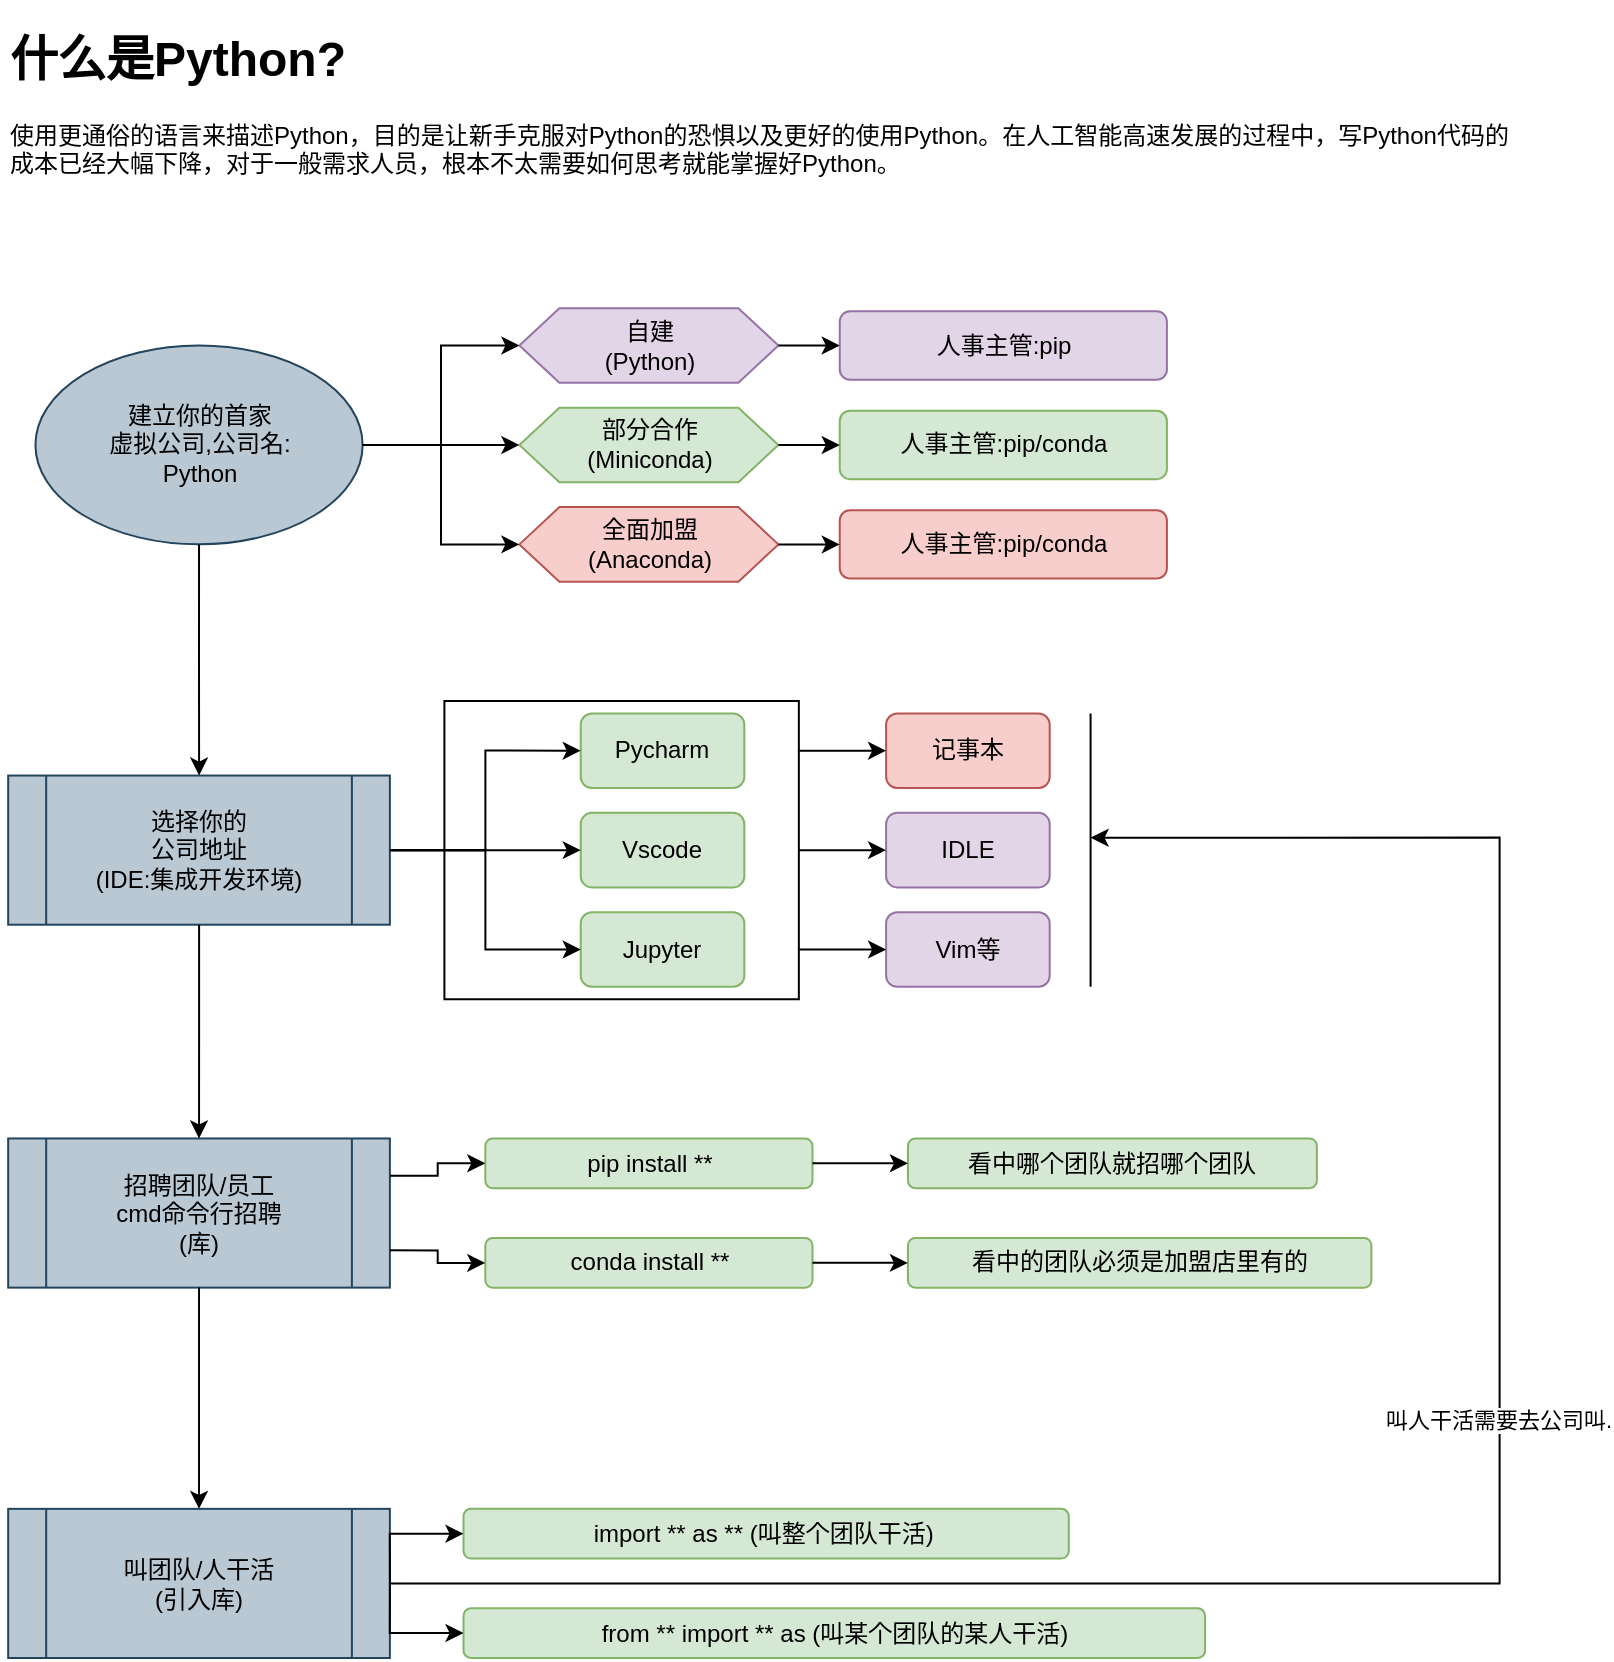<mxfile>
    <diagram name="第 1 页" id="KhK8U98V4O5BnFQiEZXm">
        <mxGraphModel dx="1222" dy="2076" grid="1" gridSize="10" guides="1" tooltips="1" connect="1" arrows="1" fold="1" page="1" pageScale="1" pageWidth="827" pageHeight="1169" math="0" shadow="0">
            <root>
                <mxCell id="0"/>
                <mxCell id="1" parent="0"/>
                <mxCell id="7S1LOY-sz-DTIjf3dPWN-99" value="" style="group" parent="1" vertex="1" connectable="0">
                    <mxGeometry y="1.25" width="760" height="818.75" as="geometry"/>
                </mxCell>
                <mxCell id="7S1LOY-sz-DTIjf3dPWN-1" value="&lt;h1&gt;什么是Python?&lt;/h1&gt;&lt;p&gt;使用更通俗的语言来描述Python，目的是让新手克服对Python的恐惧以及更好的使用Python。在人工智能高速发展的过程中，写Python代码的成本已经大幅下降，对于一般需求人员，根本不太需要如何思考就能掌握好Python。&lt;/p&gt;" style="text;html=1;strokeColor=none;fillColor=none;spacing=5;spacingTop=-20;whiteSpace=wrap;overflow=hidden;rounded=0;" parent="7S1LOY-sz-DTIjf3dPWN-99" vertex="1">
                    <mxGeometry width="760" height="186.433" as="geometry"/>
                </mxCell>
                <mxCell id="7S1LOY-sz-DTIjf3dPWN-2" value="建立你的首家&lt;br&gt;虚拟公司,公司名:&lt;br&gt;Python" style="ellipse;whiteSpace=wrap;html=1;fillColor=#bac8d3;strokeColor=#23445d;" parent="7S1LOY-sz-DTIjf3dPWN-99" vertex="1">
                    <mxGeometry x="17.722" y="162.507" width="163.587" height="99.431" as="geometry"/>
                </mxCell>
                <mxCell id="7S1LOY-sz-DTIjf3dPWN-5" value="选择你的&lt;br&gt;公司地址&lt;br&gt;(IDE:集成开发环境)" style="shape=process;whiteSpace=wrap;html=1;backgroundOutline=1;fillColor=#bac8d3;strokeColor=#23445d;" parent="7S1LOY-sz-DTIjf3dPWN-99" vertex="1">
                    <mxGeometry x="4.09" y="377.526" width="190.852" height="74.573" as="geometry"/>
                </mxCell>
                <mxCell id="7S1LOY-sz-DTIjf3dPWN-6" value="" style="edgeStyle=orthogonalEdgeStyle;rounded=0;orthogonalLoop=1;jettySize=auto;html=1;" parent="7S1LOY-sz-DTIjf3dPWN-99" source="7S1LOY-sz-DTIjf3dPWN-2" target="7S1LOY-sz-DTIjf3dPWN-5" edge="1">
                    <mxGeometry relative="1" as="geometry"/>
                </mxCell>
                <mxCell id="7S1LOY-sz-DTIjf3dPWN-7" value="Pycharm" style="rounded=1;whiteSpace=wrap;html=1;fillColor=#d5e8d4;strokeColor=#82b366;" parent="7S1LOY-sz-DTIjf3dPWN-99" vertex="1">
                    <mxGeometry x="290.368" y="346.454" width="81.794" height="37.287" as="geometry"/>
                </mxCell>
                <mxCell id="7S1LOY-sz-DTIjf3dPWN-17" style="edgeStyle=orthogonalEdgeStyle;rounded=0;orthogonalLoop=1;jettySize=auto;html=1;exitX=1;exitY=0.5;exitDx=0;exitDy=0;entryX=0;entryY=0.5;entryDx=0;entryDy=0;" parent="7S1LOY-sz-DTIjf3dPWN-99" source="7S1LOY-sz-DTIjf3dPWN-5" target="7S1LOY-sz-DTIjf3dPWN-7" edge="1">
                    <mxGeometry relative="1" as="geometry"/>
                </mxCell>
                <mxCell id="7S1LOY-sz-DTIjf3dPWN-9" value="Vscode" style="rounded=1;whiteSpace=wrap;html=1;fillColor=#d5e8d4;strokeColor=#82b366;" parent="7S1LOY-sz-DTIjf3dPWN-99" vertex="1">
                    <mxGeometry x="290.368" y="396.169" width="81.794" height="37.287" as="geometry"/>
                </mxCell>
                <mxCell id="7S1LOY-sz-DTIjf3dPWN-18" style="edgeStyle=orthogonalEdgeStyle;rounded=0;orthogonalLoop=1;jettySize=auto;html=1;exitX=1;exitY=0.5;exitDx=0;exitDy=0;entryX=0;entryY=0.5;entryDx=0;entryDy=0;" parent="7S1LOY-sz-DTIjf3dPWN-99" source="7S1LOY-sz-DTIjf3dPWN-5" target="7S1LOY-sz-DTIjf3dPWN-9" edge="1">
                    <mxGeometry relative="1" as="geometry"/>
                </mxCell>
                <mxCell id="7S1LOY-sz-DTIjf3dPWN-12" value="Jupyter" style="rounded=1;whiteSpace=wrap;html=1;fillColor=#d5e8d4;strokeColor=#82b366;" parent="7S1LOY-sz-DTIjf3dPWN-99" vertex="1">
                    <mxGeometry x="290.368" y="445.885" width="81.794" height="37.287" as="geometry"/>
                </mxCell>
                <mxCell id="7S1LOY-sz-DTIjf3dPWN-19" style="edgeStyle=orthogonalEdgeStyle;rounded=0;orthogonalLoop=1;jettySize=auto;html=1;exitX=1;exitY=0.5;exitDx=0;exitDy=0;" parent="7S1LOY-sz-DTIjf3dPWN-99" source="7S1LOY-sz-DTIjf3dPWN-5" target="7S1LOY-sz-DTIjf3dPWN-12" edge="1">
                    <mxGeometry relative="1" as="geometry"/>
                </mxCell>
                <mxCell id="7S1LOY-sz-DTIjf3dPWN-14" value="记事本" style="rounded=1;whiteSpace=wrap;html=1;fillColor=#f8cecc;strokeColor=#b85450;" parent="7S1LOY-sz-DTIjf3dPWN-99" vertex="1">
                    <mxGeometry x="443.049" y="346.454" width="81.794" height="37.287" as="geometry"/>
                </mxCell>
                <mxCell id="7S1LOY-sz-DTIjf3dPWN-15" value="IDLE" style="rounded=1;whiteSpace=wrap;html=1;fillColor=#e1d5e7;strokeColor=#9673a6;" parent="7S1LOY-sz-DTIjf3dPWN-99" vertex="1">
                    <mxGeometry x="443.049" y="396.169" width="81.794" height="37.287" as="geometry"/>
                </mxCell>
                <mxCell id="7S1LOY-sz-DTIjf3dPWN-16" value="Vim等" style="rounded=1;whiteSpace=wrap;html=1;fillColor=#e1d5e7;strokeColor=#9673a6;" parent="7S1LOY-sz-DTIjf3dPWN-99" vertex="1">
                    <mxGeometry x="443.049" y="445.885" width="81.794" height="37.287" as="geometry"/>
                </mxCell>
                <mxCell id="7S1LOY-sz-DTIjf3dPWN-32" value="自建&lt;br&gt;(Python)" style="shape=hexagon;perimeter=hexagonPerimeter2;whiteSpace=wrap;html=1;fixedSize=1;fillColor=#e1d5e7;strokeColor=#9673a6;" parent="7S1LOY-sz-DTIjf3dPWN-99" vertex="1">
                    <mxGeometry x="259.695" y="143.864" width="129.507" height="37.287" as="geometry"/>
                </mxCell>
                <mxCell id="7S1LOY-sz-DTIjf3dPWN-82" style="edgeStyle=orthogonalEdgeStyle;rounded=0;orthogonalLoop=1;jettySize=auto;html=1;exitX=1;exitY=0.5;exitDx=0;exitDy=0;entryX=0;entryY=0.5;entryDx=0;entryDy=0;" parent="7S1LOY-sz-DTIjf3dPWN-99" source="7S1LOY-sz-DTIjf3dPWN-2" target="7S1LOY-sz-DTIjf3dPWN-32" edge="1">
                    <mxGeometry relative="1" as="geometry"/>
                </mxCell>
                <mxCell id="7S1LOY-sz-DTIjf3dPWN-33" value="部分合作&lt;br&gt;(Miniconda)" style="shape=hexagon;perimeter=hexagonPerimeter2;whiteSpace=wrap;html=1;fixedSize=1;fillColor=#d5e8d4;strokeColor=#82b366;" parent="7S1LOY-sz-DTIjf3dPWN-99" vertex="1">
                    <mxGeometry x="259.695" y="193.579" width="129.507" height="37.287" as="geometry"/>
                </mxCell>
                <mxCell id="7S1LOY-sz-DTIjf3dPWN-81" style="edgeStyle=orthogonalEdgeStyle;rounded=0;orthogonalLoop=1;jettySize=auto;html=1;exitX=1;exitY=0.5;exitDx=0;exitDy=0;entryX=0;entryY=0.5;entryDx=0;entryDy=0;" parent="7S1LOY-sz-DTIjf3dPWN-99" source="7S1LOY-sz-DTIjf3dPWN-2" target="7S1LOY-sz-DTIjf3dPWN-33" edge="1">
                    <mxGeometry relative="1" as="geometry"/>
                </mxCell>
                <mxCell id="7S1LOY-sz-DTIjf3dPWN-34" value="全面加盟&lt;br&gt;(Anaconda)" style="shape=hexagon;perimeter=hexagonPerimeter2;whiteSpace=wrap;html=1;fixedSize=1;fillColor=#f8cecc;strokeColor=#b85450;" parent="7S1LOY-sz-DTIjf3dPWN-99" vertex="1">
                    <mxGeometry x="259.695" y="243.295" width="129.507" height="37.287" as="geometry"/>
                </mxCell>
                <mxCell id="7S1LOY-sz-DTIjf3dPWN-83" style="edgeStyle=orthogonalEdgeStyle;rounded=0;orthogonalLoop=1;jettySize=auto;html=1;exitX=1;exitY=0.5;exitDx=0;exitDy=0;entryX=0;entryY=0.5;entryDx=0;entryDy=0;" parent="7S1LOY-sz-DTIjf3dPWN-99" source="7S1LOY-sz-DTIjf3dPWN-2" target="7S1LOY-sz-DTIjf3dPWN-34" edge="1">
                    <mxGeometry relative="1" as="geometry"/>
                </mxCell>
                <mxCell id="7S1LOY-sz-DTIjf3dPWN-39" value="招聘团队/员工&lt;br&gt;cmd命令行招聘&lt;br&gt;(库)" style="shape=process;whiteSpace=wrap;html=1;backgroundOutline=1;fillColor=#bac8d3;strokeColor=#23445d;" parent="7S1LOY-sz-DTIjf3dPWN-99" vertex="1">
                    <mxGeometry x="4.09" y="558.987" width="190.852" height="74.573" as="geometry"/>
                </mxCell>
                <mxCell id="7S1LOY-sz-DTIjf3dPWN-60" style="edgeStyle=orthogonalEdgeStyle;rounded=0;orthogonalLoop=1;jettySize=auto;html=1;entryX=0.5;entryY=0;entryDx=0;entryDy=0;" parent="7S1LOY-sz-DTIjf3dPWN-99" source="7S1LOY-sz-DTIjf3dPWN-5" target="7S1LOY-sz-DTIjf3dPWN-39" edge="1">
                    <mxGeometry relative="1" as="geometry"/>
                </mxCell>
                <mxCell id="7S1LOY-sz-DTIjf3dPWN-40" value="人事主管:pip" style="rounded=1;whiteSpace=wrap;html=1;fillColor=#e1d5e7;strokeColor=#9673a6;" parent="7S1LOY-sz-DTIjf3dPWN-99" vertex="1">
                    <mxGeometry x="419.874" y="145.417" width="163.587" height="34.179" as="geometry"/>
                </mxCell>
                <mxCell id="7S1LOY-sz-DTIjf3dPWN-41" value="" style="edgeStyle=orthogonalEdgeStyle;rounded=0;orthogonalLoop=1;jettySize=auto;html=1;" parent="7S1LOY-sz-DTIjf3dPWN-99" source="7S1LOY-sz-DTIjf3dPWN-32" target="7S1LOY-sz-DTIjf3dPWN-40" edge="1">
                    <mxGeometry relative="1" as="geometry"/>
                </mxCell>
                <mxCell id="7S1LOY-sz-DTIjf3dPWN-48" value="人事主管:pip/conda" style="rounded=1;whiteSpace=wrap;html=1;fillColor=#d5e8d4;strokeColor=#82b366;" parent="7S1LOY-sz-DTIjf3dPWN-99" vertex="1">
                    <mxGeometry x="419.874" y="195.133" width="163.587" height="34.179" as="geometry"/>
                </mxCell>
                <mxCell id="7S1LOY-sz-DTIjf3dPWN-52" style="edgeStyle=orthogonalEdgeStyle;rounded=0;orthogonalLoop=1;jettySize=auto;html=1;exitX=1;exitY=0.5;exitDx=0;exitDy=0;" parent="7S1LOY-sz-DTIjf3dPWN-99" source="7S1LOY-sz-DTIjf3dPWN-33" target="7S1LOY-sz-DTIjf3dPWN-48" edge="1">
                    <mxGeometry relative="1" as="geometry"/>
                </mxCell>
                <mxCell id="7S1LOY-sz-DTIjf3dPWN-49" value="人事主管:pip/conda" style="rounded=1;whiteSpace=wrap;html=1;fillColor=#f8cecc;strokeColor=#b85450;" parent="7S1LOY-sz-DTIjf3dPWN-99" vertex="1">
                    <mxGeometry x="419.874" y="244.848" width="163.587" height="34.179" as="geometry"/>
                </mxCell>
                <mxCell id="7S1LOY-sz-DTIjf3dPWN-53" style="edgeStyle=orthogonalEdgeStyle;rounded=0;orthogonalLoop=1;jettySize=auto;html=1;exitX=1;exitY=0.5;exitDx=0;exitDy=0;" parent="7S1LOY-sz-DTIjf3dPWN-99" source="7S1LOY-sz-DTIjf3dPWN-34" target="7S1LOY-sz-DTIjf3dPWN-49" edge="1">
                    <mxGeometry relative="1" as="geometry"/>
                </mxCell>
                <mxCell id="7S1LOY-sz-DTIjf3dPWN-61" value="pip install **" style="rounded=1;whiteSpace=wrap;html=1;fillColor=#d5e8d4;strokeColor=#82b366;" parent="7S1LOY-sz-DTIjf3dPWN-99" vertex="1">
                    <mxGeometry x="242.655" y="558.987" width="163.587" height="24.858" as="geometry"/>
                </mxCell>
                <mxCell id="7S1LOY-sz-DTIjf3dPWN-63" style="edgeStyle=orthogonalEdgeStyle;rounded=0;orthogonalLoop=1;jettySize=auto;html=1;exitX=1;exitY=0.25;exitDx=0;exitDy=0;" parent="7S1LOY-sz-DTIjf3dPWN-99" source="7S1LOY-sz-DTIjf3dPWN-39" target="7S1LOY-sz-DTIjf3dPWN-61" edge="1">
                    <mxGeometry relative="1" as="geometry"/>
                </mxCell>
                <mxCell id="7S1LOY-sz-DTIjf3dPWN-62" value="conda install **" style="rounded=1;whiteSpace=wrap;html=1;fillColor=#d5e8d4;strokeColor=#82b366;" parent="7S1LOY-sz-DTIjf3dPWN-99" vertex="1">
                    <mxGeometry x="242.655" y="608.703" width="163.587" height="24.858" as="geometry"/>
                </mxCell>
                <mxCell id="7S1LOY-sz-DTIjf3dPWN-64" style="edgeStyle=orthogonalEdgeStyle;rounded=0;orthogonalLoop=1;jettySize=auto;html=1;exitX=1;exitY=0.75;exitDx=0;exitDy=0;" parent="7S1LOY-sz-DTIjf3dPWN-99" source="7S1LOY-sz-DTIjf3dPWN-39" target="7S1LOY-sz-DTIjf3dPWN-62" edge="1">
                    <mxGeometry relative="1" as="geometry"/>
                </mxCell>
                <mxCell id="7S1LOY-sz-DTIjf3dPWN-65" value="看中哪个团队就招哪个团队" style="rounded=1;whiteSpace=wrap;html=1;fillColor=#d5e8d4;strokeColor=#82b366;" parent="7S1LOY-sz-DTIjf3dPWN-99" vertex="1">
                    <mxGeometry x="453.955" y="558.987" width="204.484" height="24.858" as="geometry"/>
                </mxCell>
                <mxCell id="7S1LOY-sz-DTIjf3dPWN-66" value="" style="edgeStyle=orthogonalEdgeStyle;rounded=0;orthogonalLoop=1;jettySize=auto;html=1;" parent="7S1LOY-sz-DTIjf3dPWN-99" source="7S1LOY-sz-DTIjf3dPWN-61" target="7S1LOY-sz-DTIjf3dPWN-65" edge="1">
                    <mxGeometry relative="1" as="geometry"/>
                </mxCell>
                <mxCell id="7S1LOY-sz-DTIjf3dPWN-69" value="看中的团队必须是加盟店里有的" style="rounded=1;whiteSpace=wrap;html=1;fillColor=#d5e8d4;strokeColor=#82b366;" parent="7S1LOY-sz-DTIjf3dPWN-99" vertex="1">
                    <mxGeometry x="453.955" y="608.703" width="231.749" height="24.858" as="geometry"/>
                </mxCell>
                <mxCell id="7S1LOY-sz-DTIjf3dPWN-70" style="edgeStyle=orthogonalEdgeStyle;rounded=0;orthogonalLoop=1;jettySize=auto;html=1;exitX=1;exitY=0.5;exitDx=0;exitDy=0;" parent="7S1LOY-sz-DTIjf3dPWN-99" source="7S1LOY-sz-DTIjf3dPWN-62" target="7S1LOY-sz-DTIjf3dPWN-69" edge="1">
                    <mxGeometry relative="1" as="geometry"/>
                </mxCell>
                <mxCell id="7S1LOY-sz-DTIjf3dPWN-75" value="" style="endArrow=classic;html=1;rounded=0;entryX=0;entryY=0.5;entryDx=0;entryDy=0;" parent="7S1LOY-sz-DTIjf3dPWN-99" target="7S1LOY-sz-DTIjf3dPWN-14" edge="1">
                    <mxGeometry width="50" height="50" relative="1" as="geometry">
                        <mxPoint x="222.206" y="414.813" as="sourcePoint"/>
                        <mxPoint x="440.323" y="340.24" as="targetPoint"/>
                        <Array as="points">
                            <mxPoint x="222.206" y="352.668"/>
                            <mxPoint x="222.206" y="340.24"/>
                            <mxPoint x="399.426" y="340.24"/>
                            <mxPoint x="399.426" y="365.097"/>
                        </Array>
                    </mxGeometry>
                </mxCell>
                <mxCell id="7S1LOY-sz-DTIjf3dPWN-76" value="" style="endArrow=classic;html=1;rounded=0;entryX=0;entryY=0.5;entryDx=0;entryDy=0;" parent="7S1LOY-sz-DTIjf3dPWN-99" target="7S1LOY-sz-DTIjf3dPWN-16" edge="1">
                    <mxGeometry width="50" height="50" relative="1" as="geometry">
                        <mxPoint x="222.206" y="414.813" as="sourcePoint"/>
                        <mxPoint x="434.87" y="470.742" as="targetPoint"/>
                        <Array as="points">
                            <mxPoint x="222.206" y="414.813"/>
                            <mxPoint x="222.206" y="489.386"/>
                            <mxPoint x="399.426" y="489.386"/>
                            <mxPoint x="399.426" y="464.528"/>
                        </Array>
                    </mxGeometry>
                </mxCell>
                <mxCell id="7S1LOY-sz-DTIjf3dPWN-77" value="" style="endArrow=none;html=1;rounded=0;" parent="7S1LOY-sz-DTIjf3dPWN-99" edge="1">
                    <mxGeometry width="50" height="50" relative="1" as="geometry">
                        <mxPoint x="399.426" y="464.528" as="sourcePoint"/>
                        <mxPoint x="399.426" y="365.097" as="targetPoint"/>
                    </mxGeometry>
                </mxCell>
                <mxCell id="7S1LOY-sz-DTIjf3dPWN-78" value="" style="endArrow=classic;html=1;rounded=0;entryX=0;entryY=0.5;entryDx=0;entryDy=0;" parent="7S1LOY-sz-DTIjf3dPWN-99" target="7S1LOY-sz-DTIjf3dPWN-15" edge="1">
                    <mxGeometry width="50" height="50" relative="1" as="geometry">
                        <mxPoint x="399.426" y="414.813" as="sourcePoint"/>
                        <mxPoint x="358.529" y="290.524" as="targetPoint"/>
                    </mxGeometry>
                </mxCell>
                <mxCell id="7S1LOY-sz-DTIjf3dPWN-97" style="edgeStyle=orthogonalEdgeStyle;rounded=0;orthogonalLoop=1;jettySize=auto;html=1;exitX=1;exitY=0.5;exitDx=0;exitDy=0;" parent="7S1LOY-sz-DTIjf3dPWN-99" source="7S1LOY-sz-DTIjf3dPWN-87" edge="1">
                    <mxGeometry relative="1" as="geometry">
                        <mxPoint x="545.291" y="408.598" as="targetPoint"/>
                        <Array as="points">
                            <mxPoint x="749.776" y="781.463"/>
                            <mxPoint x="749.776" y="408.598"/>
                        </Array>
                    </mxGeometry>
                </mxCell>
                <mxCell id="7S1LOY-sz-DTIjf3dPWN-98" value="叫人干活需要去公司叫." style="edgeLabel;html=1;align=center;verticalAlign=middle;resizable=0;points=[];" parent="7S1LOY-sz-DTIjf3dPWN-97" vertex="1" connectable="0">
                    <mxGeometry x="0.305" y="1" relative="1" as="geometry">
                        <mxPoint y="102" as="offset"/>
                    </mxGeometry>
                </mxCell>
                <mxCell id="7S1LOY-sz-DTIjf3dPWN-87" value="叫团队/人干活&lt;br&gt;(引入库)" style="shape=process;whiteSpace=wrap;html=1;backgroundOutline=1;fillColor=#bac8d3;strokeColor=#23445d;" parent="7S1LOY-sz-DTIjf3dPWN-99" vertex="1">
                    <mxGeometry x="4.09" y="744.177" width="190.852" height="74.573" as="geometry"/>
                </mxCell>
                <mxCell id="7S1LOY-sz-DTIjf3dPWN-88" style="edgeStyle=orthogonalEdgeStyle;rounded=0;orthogonalLoop=1;jettySize=auto;html=1;exitX=0.5;exitY=1;exitDx=0;exitDy=0;entryX=0.5;entryY=0;entryDx=0;entryDy=0;" parent="7S1LOY-sz-DTIjf3dPWN-99" source="7S1LOY-sz-DTIjf3dPWN-39" target="7S1LOY-sz-DTIjf3dPWN-87" edge="1">
                    <mxGeometry relative="1" as="geometry"/>
                </mxCell>
                <mxCell id="7S1LOY-sz-DTIjf3dPWN-89" value="import ** as ** (叫整个团队干活)&amp;nbsp;" style="rounded=1;whiteSpace=wrap;html=1;fillColor=#d5e8d4;strokeColor=#82b366;" parent="7S1LOY-sz-DTIjf3dPWN-99" vertex="1">
                    <mxGeometry x="231.749" y="744.177" width="302.637" height="24.858" as="geometry"/>
                </mxCell>
                <mxCell id="7S1LOY-sz-DTIjf3dPWN-93" style="edgeStyle=orthogonalEdgeStyle;rounded=0;orthogonalLoop=1;jettySize=auto;html=1;exitX=1;exitY=0.5;exitDx=0;exitDy=0;entryX=0;entryY=0.5;entryDx=0;entryDy=0;" parent="7S1LOY-sz-DTIjf3dPWN-99" source="7S1LOY-sz-DTIjf3dPWN-87" target="7S1LOY-sz-DTIjf3dPWN-89" edge="1">
                    <mxGeometry relative="1" as="geometry">
                        <Array as="points">
                            <mxPoint x="194.942" y="756.606"/>
                        </Array>
                    </mxGeometry>
                </mxCell>
                <mxCell id="7S1LOY-sz-DTIjf3dPWN-90" value="from ** import ** as (叫某个团队的某人干活)" style="rounded=1;whiteSpace=wrap;html=1;fillColor=#d5e8d4;strokeColor=#82b366;" parent="7S1LOY-sz-DTIjf3dPWN-99" vertex="1">
                    <mxGeometry x="231.749" y="793.892" width="370.798" height="24.858" as="geometry"/>
                </mxCell>
                <mxCell id="7S1LOY-sz-DTIjf3dPWN-94" style="edgeStyle=orthogonalEdgeStyle;rounded=0;orthogonalLoop=1;jettySize=auto;html=1;exitX=1;exitY=0.5;exitDx=0;exitDy=0;" parent="7S1LOY-sz-DTIjf3dPWN-99" source="7S1LOY-sz-DTIjf3dPWN-87" target="7S1LOY-sz-DTIjf3dPWN-90" edge="1">
                    <mxGeometry relative="1" as="geometry">
                        <Array as="points">
                            <mxPoint x="194.942" y="806.321"/>
                        </Array>
                    </mxGeometry>
                </mxCell>
                <mxCell id="7S1LOY-sz-DTIjf3dPWN-95" value="" style="endArrow=none;html=1;rounded=0;" parent="7S1LOY-sz-DTIjf3dPWN-99" edge="1">
                    <mxGeometry width="50" height="50" relative="1" as="geometry">
                        <mxPoint x="545.291" y="483.171" as="sourcePoint"/>
                        <mxPoint x="545.291" y="346.454" as="targetPoint"/>
                    </mxGeometry>
                </mxCell>
            </root>
        </mxGraphModel>
    </diagram>
</mxfile>